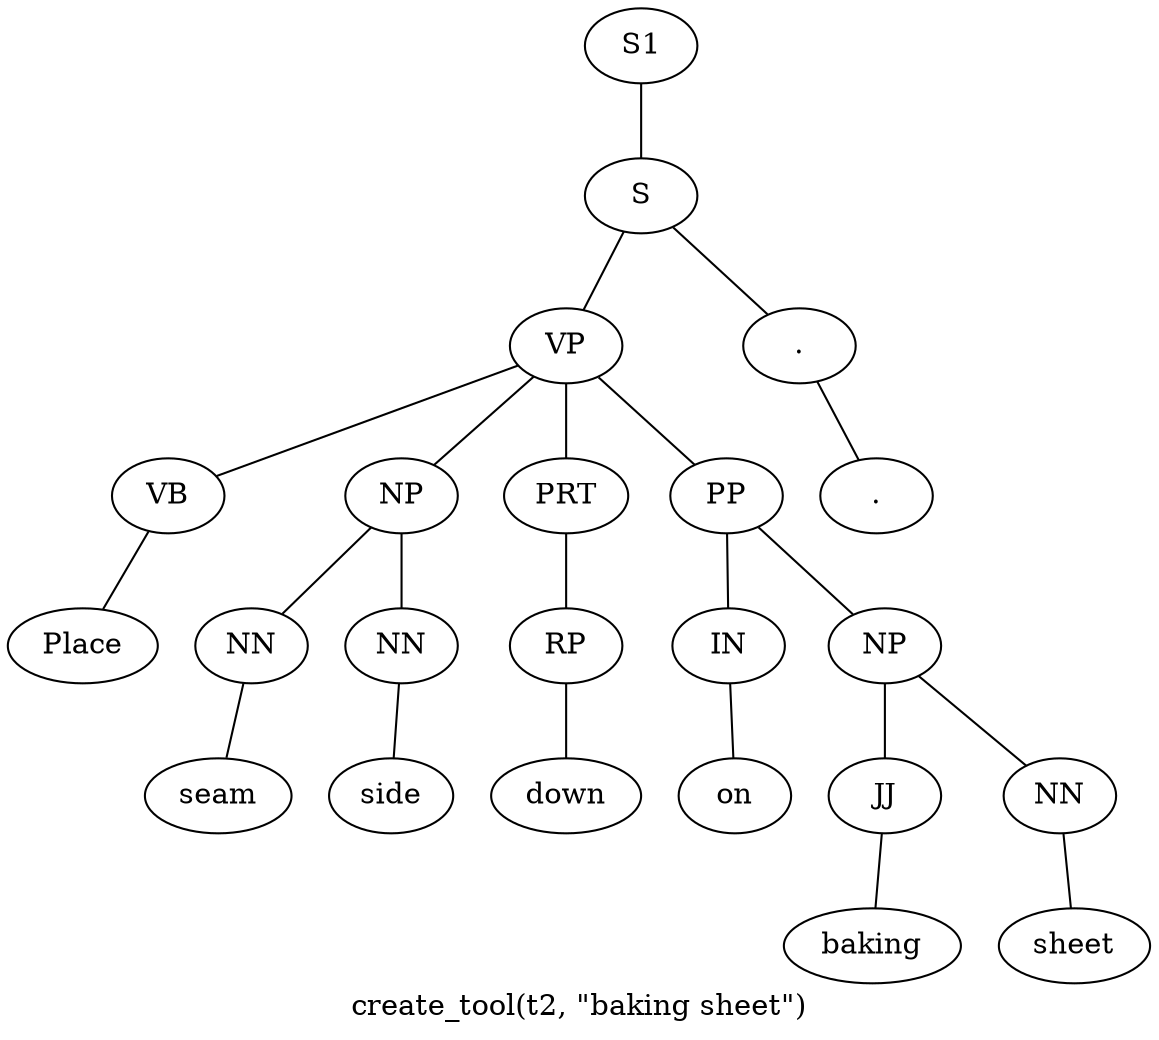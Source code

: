 graph SyntaxGraph {
	label = "create_tool(t2, \"baking sheet\")";
	Node0 [label="S1"];
	Node1 [label="S"];
	Node2 [label="VP"];
	Node3 [label="VB"];
	Node4 [label="Place"];
	Node5 [label="NP"];
	Node6 [label="NN"];
	Node7 [label="seam"];
	Node8 [label="NN"];
	Node9 [label="side"];
	Node10 [label="PRT"];
	Node11 [label="RP"];
	Node12 [label="down"];
	Node13 [label="PP"];
	Node14 [label="IN"];
	Node15 [label="on"];
	Node16 [label="NP"];
	Node17 [label="JJ"];
	Node18 [label="baking"];
	Node19 [label="NN"];
	Node20 [label="sheet"];
	Node21 [label="."];
	Node22 [label="."];

	Node0 -- Node1;
	Node1 -- Node2;
	Node1 -- Node21;
	Node2 -- Node3;
	Node2 -- Node5;
	Node2 -- Node10;
	Node2 -- Node13;
	Node3 -- Node4;
	Node5 -- Node6;
	Node5 -- Node8;
	Node6 -- Node7;
	Node8 -- Node9;
	Node10 -- Node11;
	Node11 -- Node12;
	Node13 -- Node14;
	Node13 -- Node16;
	Node14 -- Node15;
	Node16 -- Node17;
	Node16 -- Node19;
	Node17 -- Node18;
	Node19 -- Node20;
	Node21 -- Node22;
}